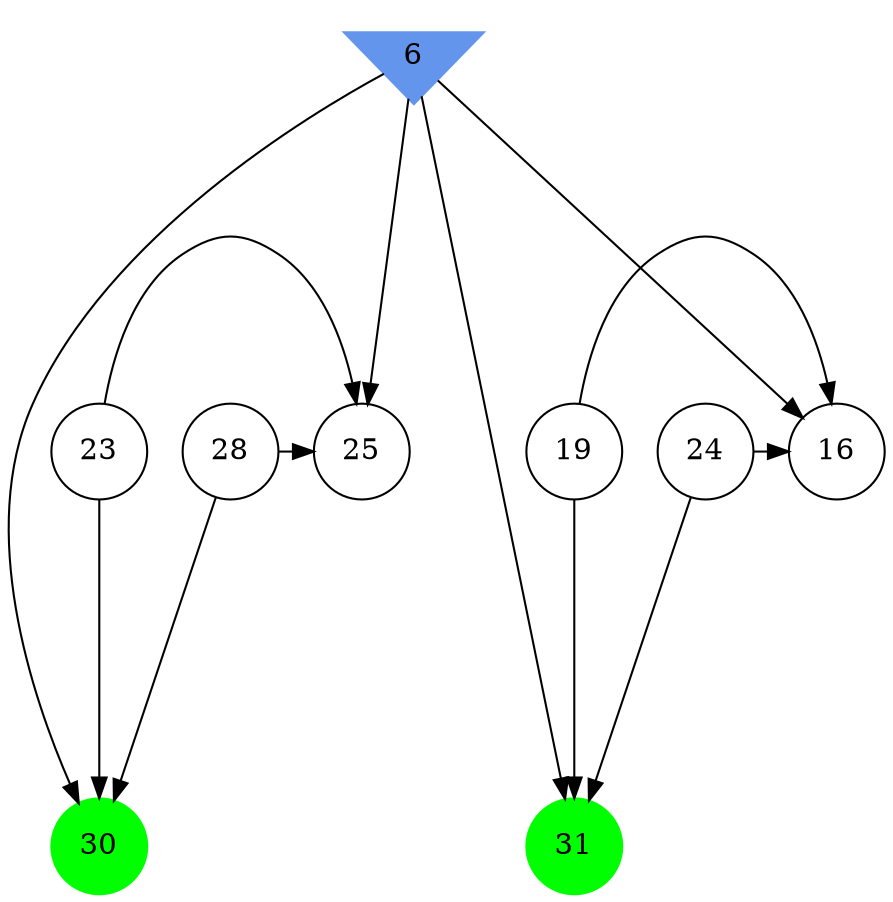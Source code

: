 digraph brain {
	ranksep=2.0;
	6 [shape=invtriangle,style=filled,color=cornflowerblue];
	16 [shape=circle,color=black];
	19 [shape=circle,color=black];
	23 [shape=circle,color=black];
	24 [shape=circle,color=black];
	25 [shape=circle,color=black];
	28 [shape=circle,color=black];
	30 [shape=circle,style=filled,color=green];
	31 [shape=circle,style=filled,color=green];
	6	->	25;
	6	->	30;
	28	->	25;
	28	->	30;
	23	->	25;
	23	->	30;
	6	->	31;
	6	->	16;
	24	->	31;
	24	->	16;
	19	->	31;
	19	->	16;
	{ rank=same; 6; }
	{ rank=same; 16; 19; 23; 24; 25; 28; }
	{ rank=same; 30; 31; }
}
